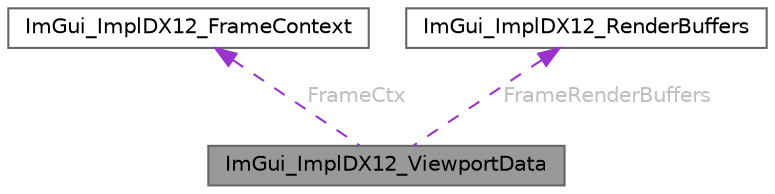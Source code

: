digraph "ImGui_ImplDX12_ViewportData"
{
 // LATEX_PDF_SIZE
  bgcolor="transparent";
  edge [fontname=Helvetica,fontsize=10,labelfontname=Helvetica,labelfontsize=10];
  node [fontname=Helvetica,fontsize=10,shape=box,height=0.2,width=0.4];
  Node1 [id="Node000001",label="ImGui_ImplDX12_ViewportData",height=0.2,width=0.4,color="gray40", fillcolor="grey60", style="filled", fontcolor="black",tooltip=" "];
  Node2 -> Node1 [id="edge1_Node000001_Node000002",dir="back",color="darkorchid3",style="dashed",tooltip=" ",label=" FrameCtx",fontcolor="grey" ];
  Node2 [id="Node000002",label="ImGui_ImplDX12_FrameContext",height=0.2,width=0.4,color="gray40", fillcolor="white", style="filled",URL="$struct_im_gui___impl_d_x12___frame_context.html",tooltip=" "];
  Node3 -> Node1 [id="edge2_Node000001_Node000003",dir="back",color="darkorchid3",style="dashed",tooltip=" ",label=" FrameRenderBuffers",fontcolor="grey" ];
  Node3 [id="Node000003",label="ImGui_ImplDX12_RenderBuffers",height=0.2,width=0.4,color="gray40", fillcolor="white", style="filled",URL="$struct_im_gui___impl_d_x12___render_buffers.html",tooltip=" "];
}
